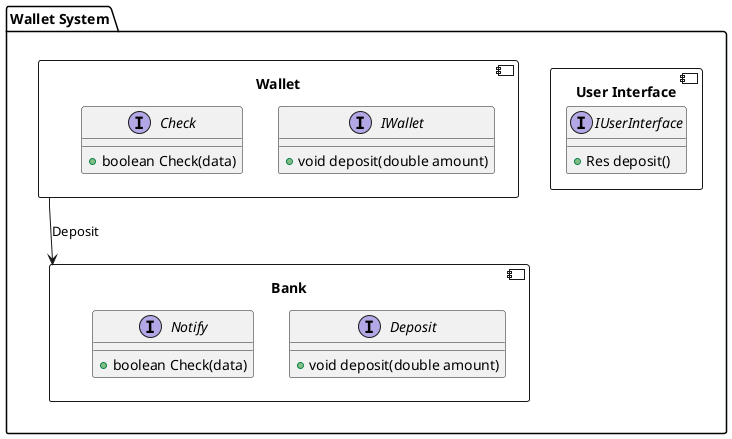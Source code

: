 @startuml
package "Wallet System" {
    component "User Interface" {
        interface "IUserInterface" {
            +Res deposit()
        }
    }

    component "Wallet" {
        interface "IWallet" {
            +void deposit(double amount)
        }
        interface "Check" {
            +boolean Check(data)
        }
    }

    component "Bank" {
        interface "Deposit" {
            +void deposit(double amount)
        }
        interface "Notify" {
            +boolean Check(data)
        }
    }

    Wallet::deposit --> Bank::deposit: "Deposit"
'
'    component "Wallet" {
'        interface "IWallet" {
'            +void deposit(double amount)
'            +void withdraw(double amount)
'            +double getBalance()
'        }
'
'        class "WalletImpl" implements "IWallet" {
'            -double balance
'            +WalletImpl()
'            +void deposit(double amount)
'            +void withdraw(double amount)
'            +double getBalance()
'        }
'    }
'
'    component "Transaction" {
'        interface "ITransaction" {
'            +void recordDeposit(double amount)
'            +void recordWithdrawal(double amount)
'        }
'
'        class "TransactionImpl" implements "ITransaction" {
'            // 可以包含日志记录等相关实现
'            +TransactionImpl()
'            +void recordDeposit(double amount)
'            +void recordWithdrawal(double amount)
'        }
'    }
'
'    component "Database" {
'        interface "IDatabase" {
'            +void saveWalletState(Wallet wallet)
'            +Wallet loadWalletState()
'        }
'
'        class "DatabaseImpl" implements "IDatabase" {
'            // 数据库连接和操作的实现
'            +DatabaseImpl()
'            +void saveWalletState(Wallet wallet)
'            +Wallet loadWalletState()
'        }
'    }



'    "User Interface" --> "Wallet"
'    "Wallet" --> "Transaction"
'    "Wallet" --> "Database"
}
@enduml